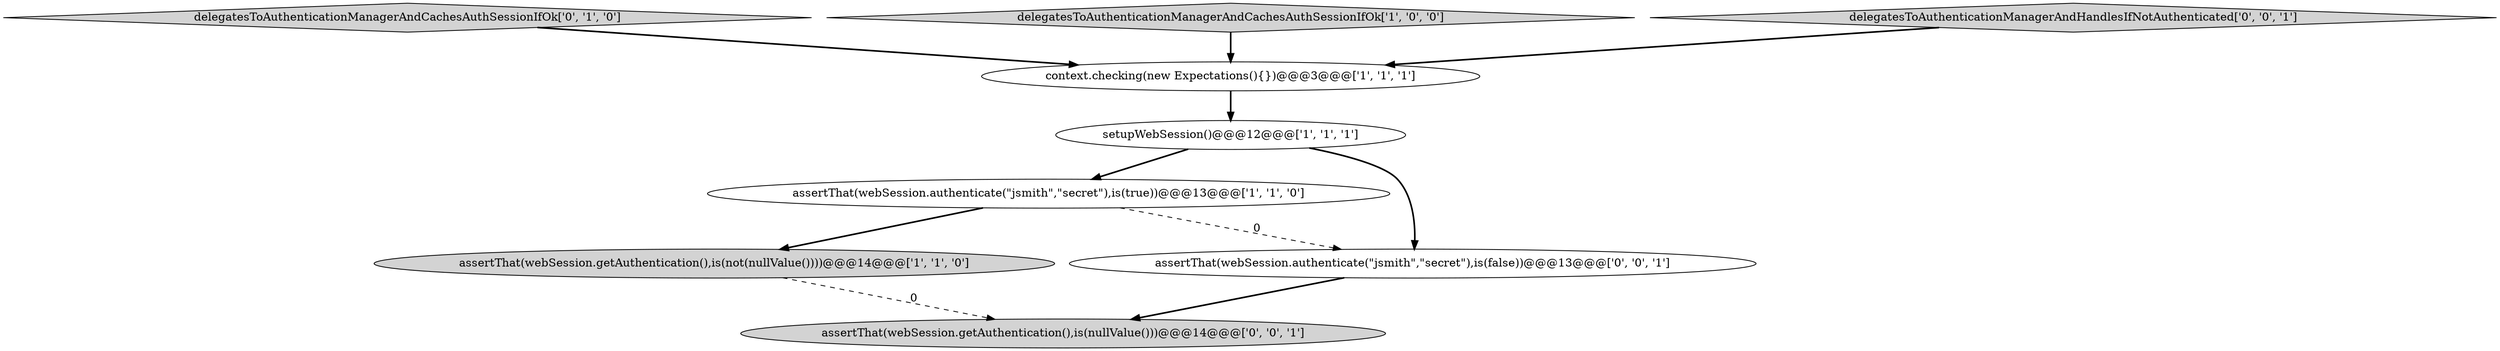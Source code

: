 digraph {
3 [style = filled, label = "assertThat(webSession.authenticate(\"jsmith\",\"secret\"),is(true))@@@13@@@['1', '1', '0']", fillcolor = white, shape = ellipse image = "AAA0AAABBB1BBB"];
2 [style = filled, label = "context.checking(new Expectations(){})@@@3@@@['1', '1', '1']", fillcolor = white, shape = ellipse image = "AAA0AAABBB1BBB"];
7 [style = filled, label = "assertThat(webSession.getAuthentication(),is(nullValue()))@@@14@@@['0', '0', '1']", fillcolor = lightgray, shape = ellipse image = "AAA0AAABBB3BBB"];
5 [style = filled, label = "delegatesToAuthenticationManagerAndCachesAuthSessionIfOk['0', '1', '0']", fillcolor = lightgray, shape = diamond image = "AAA0AAABBB2BBB"];
1 [style = filled, label = "delegatesToAuthenticationManagerAndCachesAuthSessionIfOk['1', '0', '0']", fillcolor = lightgray, shape = diamond image = "AAA0AAABBB1BBB"];
6 [style = filled, label = "assertThat(webSession.authenticate(\"jsmith\",\"secret\"),is(false))@@@13@@@['0', '0', '1']", fillcolor = white, shape = ellipse image = "AAA0AAABBB3BBB"];
4 [style = filled, label = "assertThat(webSession.getAuthentication(),is(not(nullValue())))@@@14@@@['1', '1', '0']", fillcolor = lightgray, shape = ellipse image = "AAA0AAABBB1BBB"];
8 [style = filled, label = "delegatesToAuthenticationManagerAndHandlesIfNotAuthenticated['0', '0', '1']", fillcolor = lightgray, shape = diamond image = "AAA0AAABBB3BBB"];
0 [style = filled, label = "setupWebSession()@@@12@@@['1', '1', '1']", fillcolor = white, shape = ellipse image = "AAA0AAABBB1BBB"];
5->2 [style = bold, label=""];
0->6 [style = bold, label=""];
2->0 [style = bold, label=""];
3->6 [style = dashed, label="0"];
8->2 [style = bold, label=""];
6->7 [style = bold, label=""];
0->3 [style = bold, label=""];
4->7 [style = dashed, label="0"];
1->2 [style = bold, label=""];
3->4 [style = bold, label=""];
}
